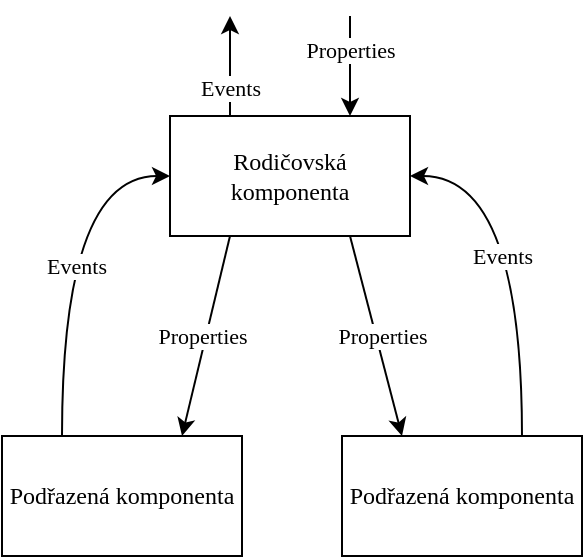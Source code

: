 <mxfile version="13.4.2" type="device"><diagram id="UmlxJMQ71ABUZqO9BFlZ" name="Page-1"><mxGraphModel dx="981" dy="492" grid="1" gridSize="10" guides="1" tooltips="1" connect="1" arrows="1" fold="1" page="1" pageScale="1" pageWidth="827" pageHeight="1169" math="0" shadow="0" extFonts="CMU Sans Serif Roman^https://www.fontsquirrel.com/fonts/download/computer-modern"><root><mxCell id="0"/><mxCell id="1" parent="0"/><mxCell id="flDQioWBnNOS9lUEdWsc-4" style="rounded=0;orthogonalLoop=1;jettySize=auto;html=1;exitX=0.25;exitY=1;exitDx=0;exitDy=0;entryX=0.75;entryY=0;entryDx=0;entryDy=0;fontFamily=CMU Sans Serif Roman;" edge="1" parent="1" source="flDQioWBnNOS9lUEdWsc-1" target="flDQioWBnNOS9lUEdWsc-2"><mxGeometry relative="1" as="geometry"/></mxCell><mxCell id="flDQioWBnNOS9lUEdWsc-6" value="Properties" style="edgeLabel;html=1;align=center;verticalAlign=middle;resizable=0;points=[];fontFamily=CMU Sans Serif Roman;" vertex="1" connectable="0" parent="flDQioWBnNOS9lUEdWsc-4"><mxGeometry x="0.236" y="1" relative="1" as="geometry"><mxPoint y="-12.47" as="offset"/></mxGeometry></mxCell><mxCell id="flDQioWBnNOS9lUEdWsc-5" style="rounded=0;orthogonalLoop=1;jettySize=auto;html=1;exitX=0.75;exitY=1;exitDx=0;exitDy=0;entryX=0.25;entryY=0;entryDx=0;entryDy=0;fontFamily=CMU Sans Serif Roman;" edge="1" parent="1" source="flDQioWBnNOS9lUEdWsc-1" target="flDQioWBnNOS9lUEdWsc-3"><mxGeometry relative="1" as="geometry"/></mxCell><mxCell id="flDQioWBnNOS9lUEdWsc-7" value="Properties" style="edgeLabel;html=1;align=center;verticalAlign=middle;resizable=0;points=[];fontFamily=CMU Sans Serif Roman;" vertex="1" connectable="0" parent="flDQioWBnNOS9lUEdWsc-5"><mxGeometry x="0.235" y="3" relative="1" as="geometry"><mxPoint x="-2.98" y="-11.19" as="offset"/></mxGeometry></mxCell><mxCell id="flDQioWBnNOS9lUEdWsc-1" value="Rodičovská komponenta" style="rounded=0;whiteSpace=wrap;html=1;fontFamily=CMU Sans Serif Roman;" vertex="1" parent="1"><mxGeometry x="354" y="130" width="120" height="60" as="geometry"/></mxCell><mxCell id="flDQioWBnNOS9lUEdWsc-9" style="edgeStyle=orthogonalEdgeStyle;curved=1;rounded=0;orthogonalLoop=1;jettySize=auto;html=1;exitX=0.25;exitY=0;exitDx=0;exitDy=0;entryX=0;entryY=0.5;entryDx=0;entryDy=0;fontFamily=CMU Sans Serif Roman;" edge="1" parent="1" source="flDQioWBnNOS9lUEdWsc-2" target="flDQioWBnNOS9lUEdWsc-1"><mxGeometry relative="1" as="geometry"/></mxCell><mxCell id="flDQioWBnNOS9lUEdWsc-11" value="Events" style="edgeLabel;html=1;align=center;verticalAlign=middle;resizable=0;points=[];fontFamily=CMU Sans Serif Roman;" vertex="1" connectable="0" parent="flDQioWBnNOS9lUEdWsc-9"><mxGeometry x="-0.071" y="-7" relative="1" as="geometry"><mxPoint as="offset"/></mxGeometry></mxCell><mxCell id="flDQioWBnNOS9lUEdWsc-2" value="Podřazená komponenta" style="rounded=0;whiteSpace=wrap;html=1;fontFamily=CMU Sans Serif Roman;" vertex="1" parent="1"><mxGeometry x="270" y="290" width="120" height="60" as="geometry"/></mxCell><mxCell id="flDQioWBnNOS9lUEdWsc-10" style="edgeStyle=orthogonalEdgeStyle;curved=1;rounded=0;orthogonalLoop=1;jettySize=auto;html=1;exitX=0.75;exitY=0;exitDx=0;exitDy=0;entryX=1;entryY=0.5;entryDx=0;entryDy=0;fontFamily=CMU Sans Serif Roman;" edge="1" parent="1" source="flDQioWBnNOS9lUEdWsc-3" target="flDQioWBnNOS9lUEdWsc-1"><mxGeometry relative="1" as="geometry"/></mxCell><mxCell id="flDQioWBnNOS9lUEdWsc-12" value="Events" style="edgeLabel;html=1;align=center;verticalAlign=middle;resizable=0;points=[];fontFamily=CMU Sans Serif Roman;" vertex="1" connectable="0" parent="flDQioWBnNOS9lUEdWsc-10"><mxGeometry x="-0.029" y="10" relative="1" as="geometry"><mxPoint as="offset"/></mxGeometry></mxCell><mxCell id="flDQioWBnNOS9lUEdWsc-3" value="Podřazená komponenta" style="rounded=0;whiteSpace=wrap;html=1;fontFamily=CMU Sans Serif Roman;" vertex="1" parent="1"><mxGeometry x="440" y="290" width="120" height="60" as="geometry"/></mxCell><mxCell id="flDQioWBnNOS9lUEdWsc-13" value="" style="endArrow=classic;html=1;exitX=0.25;exitY=0;exitDx=0;exitDy=0;fontFamily=CMU Sans Serif Roman;" edge="1" parent="1" source="flDQioWBnNOS9lUEdWsc-1"><mxGeometry width="50" height="50" relative="1" as="geometry"><mxPoint x="330" y="110" as="sourcePoint"/><mxPoint x="384" y="80" as="targetPoint"/></mxGeometry></mxCell><mxCell id="flDQioWBnNOS9lUEdWsc-16" value="Events" style="edgeLabel;html=1;align=center;verticalAlign=middle;resizable=0;points=[];fontFamily=CMU Sans Serif Roman;" vertex="1" connectable="0" parent="flDQioWBnNOS9lUEdWsc-13"><mxGeometry x="-0.413" relative="1" as="geometry"><mxPoint as="offset"/></mxGeometry></mxCell><mxCell id="flDQioWBnNOS9lUEdWsc-14" value="" style="endArrow=classic;html=1;entryX=0.75;entryY=0;entryDx=0;entryDy=0;fontFamily=CMU Sans Serif Roman;" edge="1" parent="1" target="flDQioWBnNOS9lUEdWsc-1"><mxGeometry width="50" height="50" relative="1" as="geometry"><mxPoint x="444" y="80" as="sourcePoint"/><mxPoint x="440" y="30" as="targetPoint"/></mxGeometry></mxCell><mxCell id="flDQioWBnNOS9lUEdWsc-15" value="Properties" style="edgeLabel;html=1;align=center;verticalAlign=middle;resizable=0;points=[];fontFamily=CMU Sans Serif Roman;" vertex="1" connectable="0" parent="flDQioWBnNOS9lUEdWsc-14"><mxGeometry x="-0.331" relative="1" as="geometry"><mxPoint as="offset"/></mxGeometry></mxCell></root></mxGraphModel></diagram></mxfile>